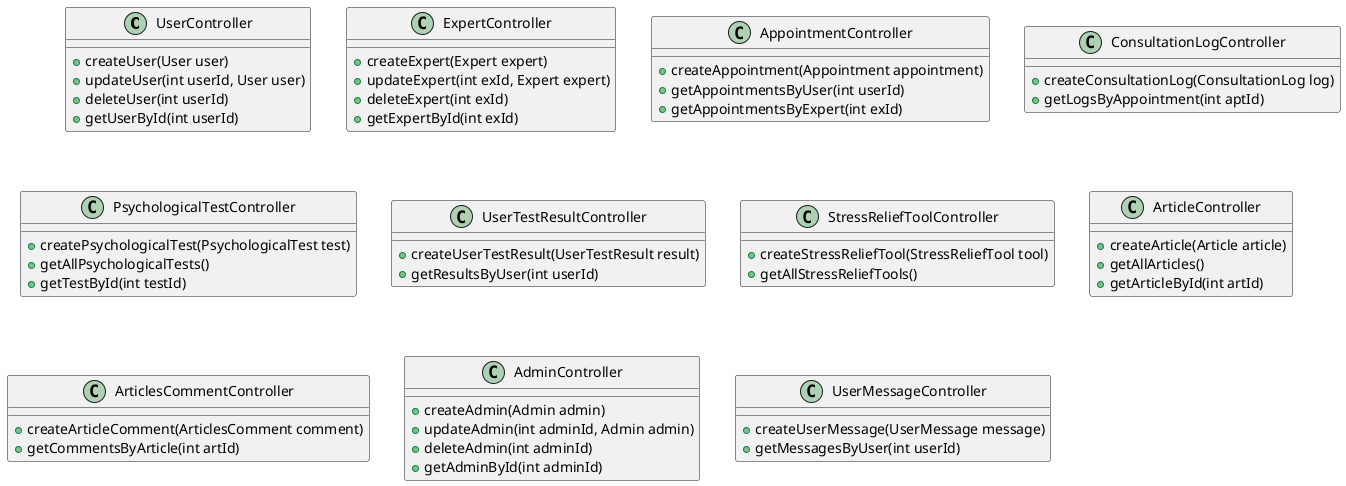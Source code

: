 @startuml

class UserController {
    + createUser(User user)
    + updateUser(int userId, User user)
    + deleteUser(int userId)
    + getUserById(int userId)
}

class ExpertController {
    + createExpert(Expert expert)
    + updateExpert(int exId, Expert expert)
    + deleteExpert(int exId)
    + getExpertById(int exId)
}

class AppointmentController {
    + createAppointment(Appointment appointment)
    + getAppointmentsByUser(int userId)
    + getAppointmentsByExpert(int exId)
}

class ConsultationLogController {
    + createConsultationLog(ConsultationLog log)
    + getLogsByAppointment(int aptId)
}

class PsychologicalTestController {
    + createPsychologicalTest(PsychologicalTest test)
    + getAllPsychologicalTests()
    + getTestById(int testId)
}

class UserTestResultController {
    + createUserTestResult(UserTestResult result)
    + getResultsByUser(int userId)
}

class StressReliefToolController {
    + createStressReliefTool(StressReliefTool tool)
    + getAllStressReliefTools()
}

class ArticleController {
    + createArticle(Article article)
    + getAllArticles()
    + getArticleById(int artId)
}

class ArticlesCommentController {
    + createArticleComment(ArticlesComment comment)
    + getCommentsByArticle(int artId)
}

class AdminController {
    + createAdmin(Admin admin)
    + updateAdmin(int adminId, Admin admin)
    + deleteAdmin(int adminId)
    + getAdminById(int adminId)
}

class UserMessageController {
    + createUserMessage(UserMessage message)
    + getMessagesByUser(int userId)
}

@enduml